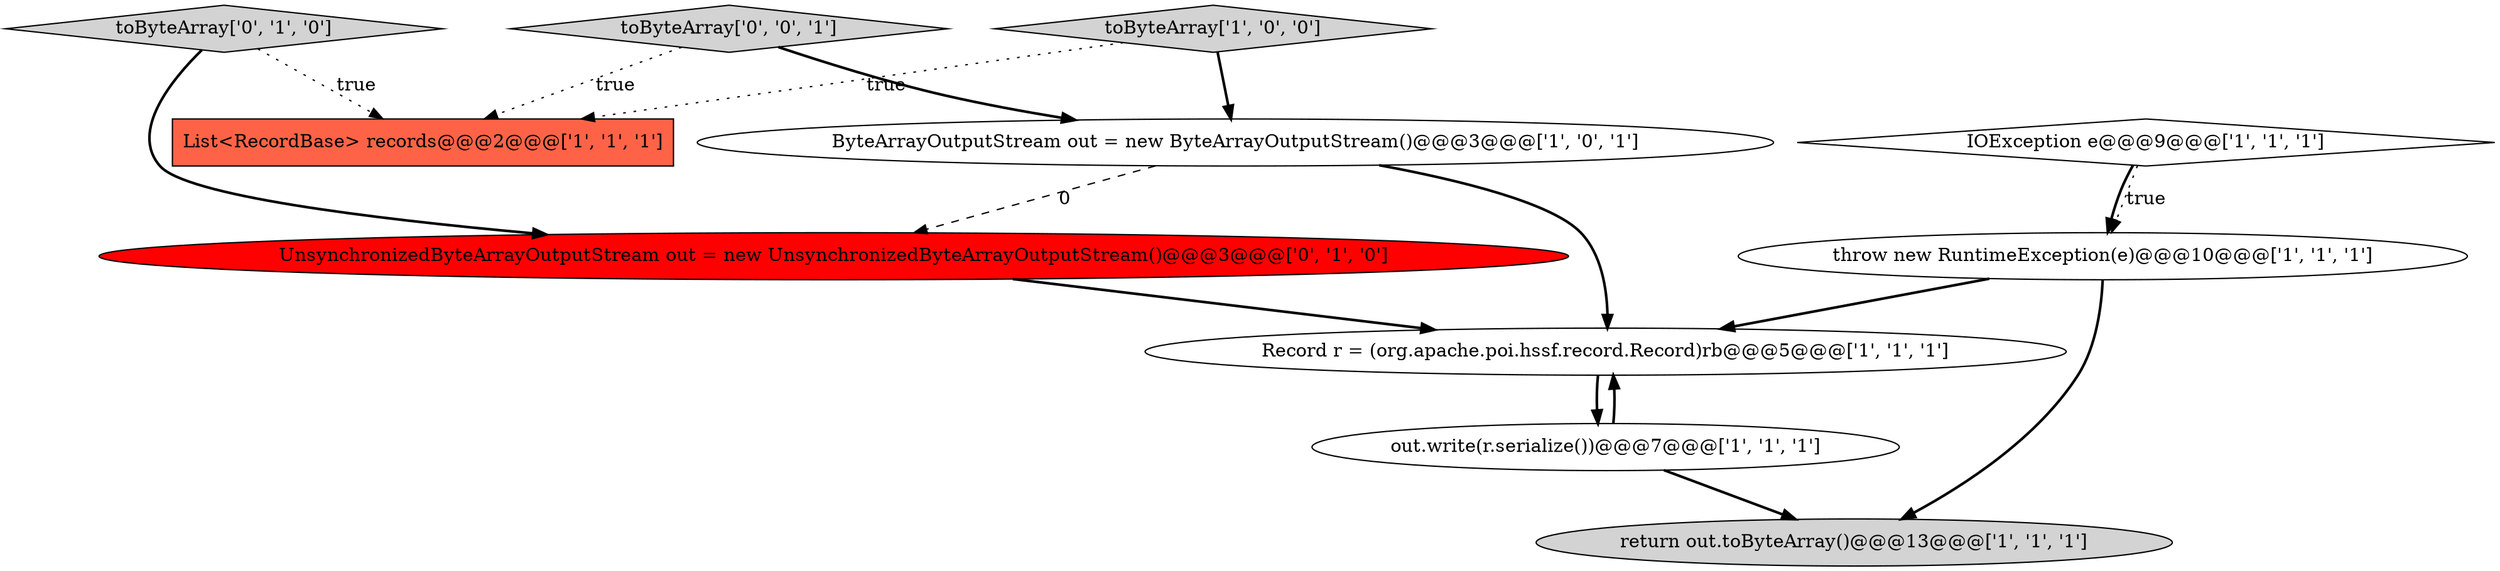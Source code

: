 digraph {
1 [style = filled, label = "throw new RuntimeException(e)@@@10@@@['1', '1', '1']", fillcolor = white, shape = ellipse image = "AAA0AAABBB1BBB"];
0 [style = filled, label = "Record r = (org.apache.poi.hssf.record.Record)rb@@@5@@@['1', '1', '1']", fillcolor = white, shape = ellipse image = "AAA0AAABBB1BBB"];
5 [style = filled, label = "out.write(r.serialize())@@@7@@@['1', '1', '1']", fillcolor = white, shape = ellipse image = "AAA0AAABBB1BBB"];
2 [style = filled, label = "IOException e@@@9@@@['1', '1', '1']", fillcolor = white, shape = diamond image = "AAA0AAABBB1BBB"];
8 [style = filled, label = "UnsynchronizedByteArrayOutputStream out = new UnsynchronizedByteArrayOutputStream()@@@3@@@['0', '1', '0']", fillcolor = red, shape = ellipse image = "AAA1AAABBB2BBB"];
10 [style = filled, label = "toByteArray['0', '0', '1']", fillcolor = lightgray, shape = diamond image = "AAA0AAABBB3BBB"];
6 [style = filled, label = "return out.toByteArray()@@@13@@@['1', '1', '1']", fillcolor = lightgray, shape = ellipse image = "AAA0AAABBB1BBB"];
9 [style = filled, label = "toByteArray['0', '1', '0']", fillcolor = lightgray, shape = diamond image = "AAA0AAABBB2BBB"];
7 [style = filled, label = "List<RecordBase> records@@@2@@@['1', '1', '1']", fillcolor = tomato, shape = box image = "AAA0AAABBB1BBB"];
3 [style = filled, label = "toByteArray['1', '0', '0']", fillcolor = lightgray, shape = diamond image = "AAA0AAABBB1BBB"];
4 [style = filled, label = "ByteArrayOutputStream out = new ByteArrayOutputStream()@@@3@@@['1', '0', '1']", fillcolor = white, shape = ellipse image = "AAA0AAABBB1BBB"];
8->0 [style = bold, label=""];
3->7 [style = dotted, label="true"];
1->6 [style = bold, label=""];
1->0 [style = bold, label=""];
4->8 [style = dashed, label="0"];
5->6 [style = bold, label=""];
9->7 [style = dotted, label="true"];
5->0 [style = bold, label=""];
9->8 [style = bold, label=""];
2->1 [style = dotted, label="true"];
3->4 [style = bold, label=""];
2->1 [style = bold, label=""];
10->7 [style = dotted, label="true"];
4->0 [style = bold, label=""];
0->5 [style = bold, label=""];
10->4 [style = bold, label=""];
}
